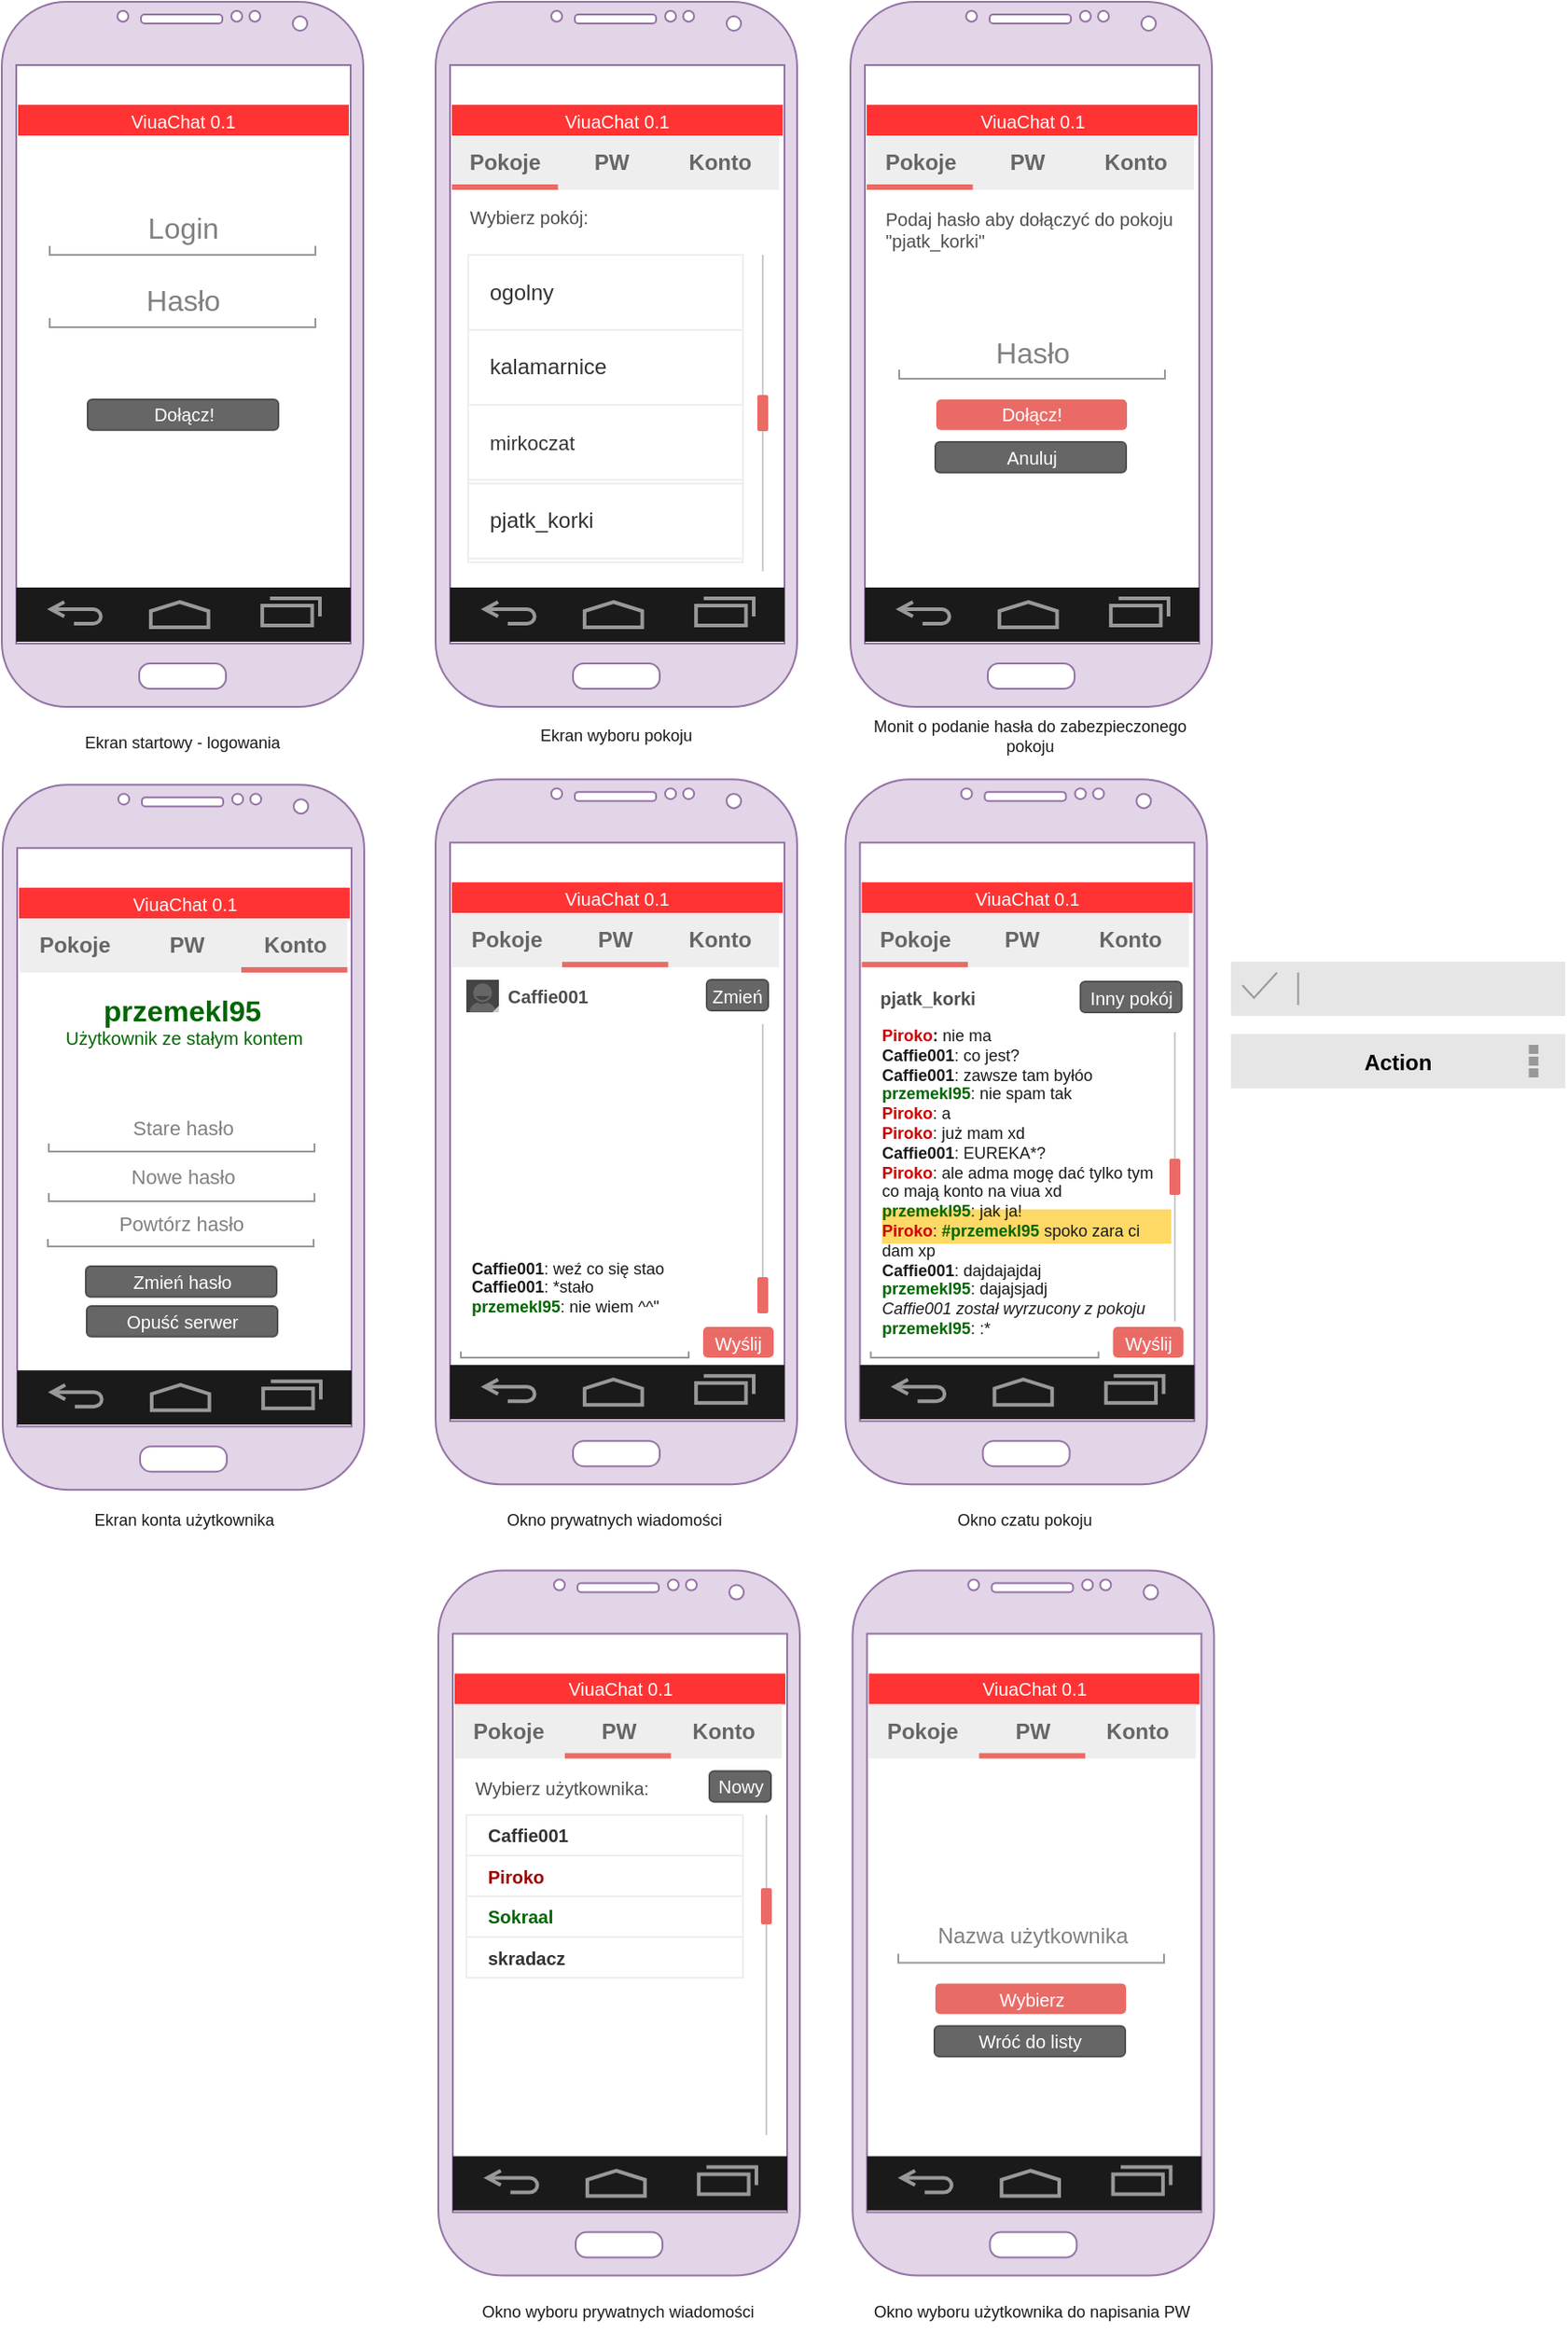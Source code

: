 <mxfile version="10.1.6-5" type="device"><diagram id="c5787844-7c8a-2a16-e72d-4555aab31568" name="Page-1"><mxGraphModel dx="601" dy="370" grid="1" gridSize="10" guides="1" tooltips="1" connect="1" arrows="1" fold="1" page="1" pageScale="1" pageWidth="1169" pageHeight="827" background="#ffffff" math="0" shadow="0"><root><mxCell id="0"/><mxCell id="1" parent="0"/><mxCell id="71" value="" style="rounded=0;whiteSpace=wrap;html=1;strokeColor=none;fillColor=#FFFFFF;fontColor=#808080;align=center;" parent="1" vertex="1"><mxGeometry x="599" y="526.069" width="183" height="324" as="geometry"/></mxCell><mxCell id="Wx8ztqatVyHp5WXu0CTC-146" value="&lt;b&gt;Caffie001&lt;/b&gt;" style="whiteSpace=wrap;html=1;shadow=0;dashed=0;fontSize=10;align=left;fillColor=#FFFFFF;strokeColor=#FFFFFF;fontColor=#4D4D4D;" vertex="1" parent="1"><mxGeometry x="628" y="600" width="107" height="19" as="geometry"/></mxCell><mxCell id="17" value="" style="rounded=0;whiteSpace=wrap;html=1;strokeColor=none;fillColor=#FFFFFF;fontColor=#808080;align=center;" parent="1" vertex="1"><mxGeometry x="599" y="96" width="183" height="324" as="geometry"/></mxCell><mxCell id="16" value="" style="rounded=0;whiteSpace=wrap;html=1;strokeColor=none;fillColor=#FFFFFF;fontColor=#808080;align=center;" parent="1" vertex="1"><mxGeometry x="359" y="96" width="183" height="324" as="geometry"/></mxCell><mxCell id="2" value="" style="verticalLabelPosition=bottom;verticalAlign=top;html=1;shadow=0;dashed=0;strokeWidth=1;shape=mxgraph.android.phone2;fillColor=#e1d5e7;strokeColor=#9673a6;" parent="1" vertex="1"><mxGeometry x="350" y="60" width="200" height="390" as="geometry"/></mxCell><mxCell id="3" value="&lt;font style=&quot;font-size: 16px&quot;&gt;Login&lt;/font&gt;" style="strokeWidth=1;html=1;shadow=0;dashed=0;shape=mxgraph.android.textfield;align=center;strokeColor=#999999;fontColor=#808080;" parent="1" vertex="1"><mxGeometry x="376.5" y="170" width="147" height="30" as="geometry"/></mxCell><mxCell id="4" value="&lt;font style=&quot;font-size: 16px&quot;&gt;Hasło&lt;/font&gt;" style="strokeWidth=1;html=1;shadow=0;dashed=0;shape=mxgraph.android.textfield;align=center;strokeColor=#999999;fontColor=#808080;" parent="1" vertex="1"><mxGeometry x="376.5" y="210" width="147" height="30" as="geometry"/></mxCell><mxCell id="5" value="Dołącz!" style="rounded=1;html=1;shadow=0;dashed=0;whiteSpace=wrap;fontSize=10;fillColor=#666666;align=center;strokeColor=#4D4D4D;fontColor=#ffffff;" parent="1" vertex="1"><mxGeometry x="397.5" y="280" width="105.5" height="16.88" as="geometry"/></mxCell><mxCell id="7" value="" style="verticalLabelPosition=bottom;verticalAlign=top;html=1;shadow=0;dashed=0;strokeWidth=2;shape=mxgraph.android.navigation_bar_1;fillColor=#1A1A1A;strokeColor=#999999;fontColor=#808080;" parent="1" vertex="1"><mxGeometry x="358" y="384" width="185" height="30" as="geometry"/></mxCell><mxCell id="8" value="ViuaChat 0.1" style="whiteSpace=wrap;html=1;shadow=0;dashed=0;fontSize=10;align=center;fillColor=#FF3333;strokeColor=none;fontColor=#FFFFFF;" parent="1" vertex="1"><mxGeometry x="359" y="117" width="183" height="17" as="geometry"/></mxCell><mxCell id="9" value="" style="verticalLabelPosition=bottom;verticalAlign=top;html=1;shadow=0;dashed=0;strokeWidth=1;shape=mxgraph.android.phone2;fillColor=#e1d5e7;strokeColor=#9673a6;" parent="1" vertex="1"><mxGeometry x="590" y="60" width="200" height="390" as="geometry"/></mxCell><mxCell id="12" value="Dołącz!" style="rounded=1;html=1;shadow=0;dashed=0;whiteSpace=wrap;fontSize=10;fillColor=#666666;align=center;strokeColor=#4D4D4D;fontColor=#ffffff;" parent="1" vertex="1"><mxGeometry x="637.5" y="280" width="105.5" height="16.88" as="geometry"/></mxCell><mxCell id="13" value="" style="verticalLabelPosition=bottom;verticalAlign=top;html=1;shadow=0;dashed=0;strokeWidth=2;shape=mxgraph.android.navigation_bar_1;fillColor=#1A1A1A;strokeColor=#999999;fontColor=#808080;" parent="1" vertex="1"><mxGeometry x="598" y="384" width="185" height="30" as="geometry"/></mxCell><mxCell id="14" value="ViuaChat 0.1" style="whiteSpace=wrap;html=1;shadow=0;dashed=0;fontSize=10;align=center;fillColor=#FF3333;strokeColor=none;fontColor=#FFFFFF;" parent="1" vertex="1"><mxGeometry x="599" y="117" width="183" height="17" as="geometry"/></mxCell><mxCell id="15" value="" style="verticalLabelPosition=bottom;verticalAlign=top;html=1;shadow=0;dashed=0;strokeWidth=1;shape=mxgraph.android.quickscroll3;dy=0.5;fillColor=#EA6B66;strokeColor=none;fontColor=#808080;align=center;" parent="1" vertex="1"><mxGeometry x="766" y="200" width="10" height="175" as="geometry"/></mxCell><mxCell id="18" value="" style="strokeWidth=1;html=1;shadow=0;dashed=0;shape=mxgraph.android.rrect;rSize=0;strokeColor=#eeeeee;fillColor=#ffffff;gradientColor=none;fontColor=#808080;align=center;fontSize=11;" parent="1" vertex="1"><mxGeometry x="608" y="200" width="152" height="170" as="geometry"/></mxCell><mxCell id="19" value="&lt;font style=&quot;font-size: 12px&quot;&gt;ogolny&lt;/font&gt;" style="strokeColor=inherit;fillColor=inherit;gradientColor=inherit;strokeWidth=1;html=1;shadow=0;dashed=0;shape=mxgraph.android.rrect;rSize=0;align=left;spacingLeft=10;fontSize=8;fontColor=#333333;" parent="18" vertex="1"><mxGeometry width="152" height="41.478" as="geometry"/></mxCell><mxCell id="20" value="&lt;span style=&quot;font-size: 12px&quot;&gt;kalamarnice&lt;/span&gt;" style="strokeColor=inherit;fillColor=inherit;gradientColor=inherit;strokeWidth=1;html=1;shadow=0;dashed=0;shape=mxgraph.android.rrect;rSize=0;align=left;spacingLeft=10;fontSize=8;fontColor=#333333;" parent="18" vertex="1"><mxGeometry y="41.478" width="152" height="41.478" as="geometry"/></mxCell><mxCell id="21" value="&lt;font style=&quot;font-size: 11px&quot;&gt;mirkoczat&lt;/font&gt;" style="strokeColor=inherit;fillColor=inherit;gradientColor=inherit;strokeWidth=1;html=1;shadow=0;dashed=0;shape=mxgraph.android.rrect;rSize=0;align=left;spacingLeft=10;fontSize=8;fontColor=#333333;" parent="18" vertex="1"><mxGeometry y="82.955" width="152" height="41.478" as="geometry"/></mxCell><mxCell id="22" value="&lt;font style=&quot;font-size: 12px&quot;&gt;pjatk_korki&lt;/font&gt;" style="strokeColor=inherit;fillColor=inherit;gradientColor=inherit;strokeWidth=1;html=1;shadow=0;dashed=0;shape=mxgraph.android.rrect;rSize=0;align=left;spacingLeft=10;fontSize=8;fontColor=#333333;" parent="18" vertex="1"><mxGeometry y="126.557" width="152" height="41.478" as="geometry"/></mxCell><mxCell id="27" value="Text" style="text;html=1;resizable=0;points=[];autosize=1;align=left;verticalAlign=top;spacingTop=-4;fontSize=11;fontColor=#808080;" parent="1" vertex="1"><mxGeometry x="867" y="327" width="40" height="10" as="geometry"/></mxCell><mxCell id="37" value="" style="strokeWidth=1;html=1;shadow=0;dashed=0;shape=mxgraph.android.rrect;rSize=0;fillColor=#eeeeee;strokeColor=none;fontSize=11;fontColor=#808080;align=center;" parent="1" vertex="1"><mxGeometry x="599" y="134" width="181" height="30" as="geometry"/></mxCell><mxCell id="38" value="PW" style="strokeWidth=1;html=1;shadow=0;dashed=0;shape=mxgraph.android.anchor;fontStyle=1;fontColor=#666666;" parent="37" vertex="1"><mxGeometry x="58.703" width="58.703" height="30" as="geometry"/></mxCell><mxCell id="39" value="Pokoje" style="strokeWidth=1;html=1;shadow=0;dashed=0;shape=mxgraph.android.rrect;rSize=0;fontStyle=1;fillColor=none;strokeColor=none;fontColor=#666666;" parent="37" vertex="1"><mxGeometry width="58.703" height="30" as="geometry"/></mxCell><mxCell id="40" value="" style="strokeWidth=1;html=1;shadow=0;dashed=0;shape=mxgraph.android.rrect;rSize=0;fillColor=#EA6B66;strokeColor=none;" parent="39" vertex="1"><mxGeometry y="27" width="58.703" height="3" as="geometry"/></mxCell><mxCell id="41" value="Konto" style="strokeWidth=1;html=1;shadow=0;dashed=0;shape=mxgraph.android.anchor;fontStyle=1;fontColor=#666666;" parent="37" vertex="1"><mxGeometry x="117.405" width="61.638" height="30" as="geometry"/></mxCell><mxCell id="46" value="Wybierz pokój:" style="whiteSpace=wrap;html=1;shadow=0;dashed=0;fontSize=10;align=left;fillColor=#FFFFFF;strokeColor=#FFFFFF;fontColor=#4D4D4D;" parent="1" vertex="1"><mxGeometry x="607" y="171" width="168.8" height="16.88" as="geometry"/></mxCell><mxCell id="47" value="" style="rounded=0;whiteSpace=wrap;html=1;strokeColor=none;fillColor=#FFFFFF;fontColor=#808080;align=center;" parent="1" vertex="1"><mxGeometry x="828.5" y="96" width="183" height="324" as="geometry"/></mxCell><mxCell id="48" value="" style="verticalLabelPosition=bottom;verticalAlign=top;html=1;shadow=0;dashed=0;strokeWidth=1;shape=mxgraph.android.phone2;fillColor=#e1d5e7;strokeColor=#9673a6;" parent="1" vertex="1"><mxGeometry x="819.5" y="60" width="200" height="390" as="geometry"/></mxCell><mxCell id="49" value="Dołącz!" style="rounded=1;html=1;shadow=0;dashed=0;whiteSpace=wrap;fontSize=10;fillColor=#EA6B66;align=center;strokeColor=none;fontColor=#ffffff;" parent="1" vertex="1"><mxGeometry x="867" y="280" width="105.5" height="16.88" as="geometry"/></mxCell><mxCell id="50" value="" style="verticalLabelPosition=bottom;verticalAlign=top;html=1;shadow=0;dashed=0;strokeWidth=2;shape=mxgraph.android.navigation_bar_1;fillColor=#1A1A1A;strokeColor=#999999;fontColor=#808080;" parent="1" vertex="1"><mxGeometry x="827.5" y="384" width="185" height="30" as="geometry"/></mxCell><mxCell id="51" value="ViuaChat 0.1" style="whiteSpace=wrap;html=1;shadow=0;dashed=0;fontSize=10;align=center;fillColor=#FF3333;strokeColor=none;fontColor=#FFFFFF;" parent="1" vertex="1"><mxGeometry x="828.5" y="117" width="183" height="17" as="geometry"/></mxCell><mxCell id="59" value="" style="strokeWidth=1;html=1;shadow=0;dashed=0;shape=mxgraph.android.rrect;rSize=0;fillColor=#eeeeee;strokeColor=none;fontSize=11;fontColor=#808080;align=center;" parent="1" vertex="1"><mxGeometry x="828.5" y="134" width="181" height="30" as="geometry"/></mxCell><mxCell id="60" value="PW" style="strokeWidth=1;html=1;shadow=0;dashed=0;shape=mxgraph.android.anchor;fontStyle=1;fontColor=#666666;" parent="59" vertex="1"><mxGeometry x="58.703" width="58.703" height="30" as="geometry"/></mxCell><mxCell id="61" value="Pokoje" style="strokeWidth=1;html=1;shadow=0;dashed=0;shape=mxgraph.android.rrect;rSize=0;fontStyle=1;fillColor=none;strokeColor=none;fontColor=#666666;" parent="59" vertex="1"><mxGeometry width="58.703" height="30" as="geometry"/></mxCell><mxCell id="62" value="" style="strokeWidth=1;html=1;shadow=0;dashed=0;shape=mxgraph.android.rrect;rSize=0;fillColor=#EA6B66;strokeColor=none;" parent="61" vertex="1"><mxGeometry y="27" width="58.703" height="3" as="geometry"/></mxCell><mxCell id="63" value="Konto" style="strokeWidth=1;html=1;shadow=0;dashed=0;shape=mxgraph.android.anchor;fontStyle=1;fontColor=#666666;" parent="59" vertex="1"><mxGeometry x="117.405" width="61.638" height="30" as="geometry"/></mxCell><mxCell id="64" value="Podaj hasło aby dołączyć do pokoju &quot;pjatk_korki&quot;" style="whiteSpace=wrap;html=1;shadow=0;dashed=0;fontSize=10;align=left;fillColor=#FFFFFF;strokeColor=#FFFFFF;fontColor=#4D4D4D;" parent="1" vertex="1"><mxGeometry x="837" y="171" width="169" height="29" as="geometry"/></mxCell><mxCell id="65" value="&lt;font style=&quot;font-size: 16px&quot;&gt;Hasło&lt;/font&gt;" style="strokeWidth=1;html=1;shadow=0;dashed=0;shape=mxgraph.android.textfield;align=center;strokeColor=#999999;fontColor=#808080;" parent="1" vertex="1"><mxGeometry x="846.5" y="238.5" width="147" height="30" as="geometry"/></mxCell><mxCell id="66" value="Anuluj" style="rounded=1;html=1;shadow=0;dashed=0;whiteSpace=wrap;fontSize=10;fillColor=#666666;align=center;strokeColor=#4D4D4D;fontColor=#ffffff;" parent="1" vertex="1"><mxGeometry x="866.5" y="303.5" width="105.5" height="16.88" as="geometry"/></mxCell><mxCell id="72" value="" style="verticalLabelPosition=bottom;verticalAlign=top;html=1;shadow=0;dashed=0;strokeWidth=1;shape=mxgraph.android.phone2;fillColor=#e1d5e7;strokeColor=#9673a6;" parent="1" vertex="1"><mxGeometry x="590" y="490.069" width="200" height="390" as="geometry"/></mxCell><mxCell id="73" value="Wyślij" style="rounded=1;html=1;shadow=0;dashed=0;whiteSpace=wrap;fontSize=10;fillColor=#EA6B66;align=center;strokeColor=none;fontColor=#ffffff;" parent="1" vertex="1"><mxGeometry x="738" y="793" width="39" height="17" as="geometry"/></mxCell><mxCell id="74" value="" style="verticalLabelPosition=bottom;verticalAlign=top;html=1;shadow=0;dashed=0;strokeWidth=2;shape=mxgraph.android.navigation_bar_1;fillColor=#1A1A1A;strokeColor=#999999;fontColor=#808080;" parent="1" vertex="1"><mxGeometry x="598" y="814.069" width="185" height="30" as="geometry"/></mxCell><mxCell id="75" value="ViuaChat 0.1" style="whiteSpace=wrap;html=1;shadow=0;dashed=0;fontSize=10;align=center;fillColor=#FF3333;strokeColor=none;fontColor=#FFFFFF;" parent="1" vertex="1"><mxGeometry x="599" y="547.069" width="183" height="17" as="geometry"/></mxCell><mxCell id="76" value="" style="strokeWidth=1;html=1;shadow=0;dashed=0;shape=mxgraph.android.rrect;rSize=0;fillColor=#eeeeee;strokeColor=none;fontSize=11;fontColor=#808080;align=center;" parent="1" vertex="1"><mxGeometry x="599" y="564.069" width="181" height="30" as="geometry"/></mxCell><mxCell id="78" value="PW" style="strokeWidth=1;html=1;shadow=0;dashed=0;shape=mxgraph.android.rrect;rSize=0;fontStyle=1;fillColor=none;strokeColor=none;fontColor=#666666;" parent="76" vertex="1"><mxGeometry x="61" width="58.703" height="30" as="geometry"/></mxCell><mxCell id="79" value="" style="strokeWidth=1;html=1;shadow=0;dashed=0;shape=mxgraph.android.rrect;rSize=0;fillColor=#EA6B66;strokeColor=none;" parent="78" vertex="1"><mxGeometry y="27" width="58.703" height="3" as="geometry"/></mxCell><mxCell id="80" value="Konto" style="strokeWidth=1;html=1;shadow=0;dashed=0;shape=mxgraph.android.anchor;fontStyle=1;fontColor=#666666;" parent="76" vertex="1"><mxGeometry x="117.405" width="61.638" height="30" as="geometry"/></mxCell><mxCell id="77" value="Pokoje" style="strokeWidth=1;html=1;shadow=0;dashed=0;shape=mxgraph.android.anchor;fontStyle=1;fontColor=#666666;" parent="76" vertex="1"><mxGeometry x="0.203" width="58.703" height="30" as="geometry"/></mxCell><mxCell id="82" value="&lt;div style=&quot;text-align: left&quot;&gt;&lt;br&gt;&lt;/div&gt;" style="strokeWidth=1;html=1;shadow=0;dashed=0;shape=mxgraph.android.textfield;align=center;strokeColor=#999999;fontColor=#808080;" parent="1" vertex="1"><mxGeometry x="604" y="790" width="126" height="20" as="geometry"/></mxCell><mxCell id="86" value="&lt;font&gt;&lt;b&gt;Caffie001&lt;/b&gt;&lt;/font&gt;: weź co się stao&lt;br&gt;&lt;b&gt;Caffie001&lt;/b&gt;: *stało&lt;font&gt;&lt;br&gt;&lt;/font&gt;&lt;b&gt;&lt;font color=&quot;#006600&quot;&gt;przemekl95&lt;/font&gt;&lt;/b&gt;: nie wiem ^^&quot;&lt;br&gt;" style="text;html=1;strokeColor=none;fillColor=none;align=left;verticalAlign=bottom;whiteSpace=wrap;rounded=0;fontSize=9;fontColor=#1A1A1A;horizontal=1;" parent="1" vertex="1"><mxGeometry x="608" y="630" width="162" height="160" as="geometry"/></mxCell><mxCell id="91" value="" style="rounded=0;whiteSpace=wrap;html=1;strokeColor=none;fillColor=#FFFFFF;fontColor=#808080;align=center;" parent="1" vertex="1"><mxGeometry x="825.776" y="526.069" width="183" height="324" as="geometry"/></mxCell><mxCell id="92" value="" style="rounded=0;whiteSpace=wrap;html=1;strokeColor=none;fillColor=#FFD966;fontSize=9;fontColor=#1A1A1A;align=left;" parent="1" vertex="1"><mxGeometry x="837" y="728" width="160" height="19" as="geometry"/></mxCell><mxCell id="93" value="" style="verticalLabelPosition=bottom;verticalAlign=top;html=1;shadow=0;dashed=0;strokeWidth=1;shape=mxgraph.android.phone2;fillColor=#e1d5e7;strokeColor=#9673a6;" parent="1" vertex="1"><mxGeometry x="816.776" y="490.069" width="200" height="390" as="geometry"/></mxCell><mxCell id="94" value="Wyślij" style="rounded=1;html=1;shadow=0;dashed=0;whiteSpace=wrap;fontSize=10;fillColor=#EA6B66;align=center;strokeColor=none;fontColor=#ffffff;" parent="1" vertex="1"><mxGeometry x="964.776" y="793" width="39" height="17" as="geometry"/></mxCell><mxCell id="95" value="" style="verticalLabelPosition=bottom;verticalAlign=top;html=1;shadow=0;dashed=0;strokeWidth=2;shape=mxgraph.android.navigation_bar_1;fillColor=#1A1A1A;strokeColor=#999999;fontColor=#808080;" parent="1" vertex="1"><mxGeometry x="824.776" y="814.069" width="185" height="30" as="geometry"/></mxCell><mxCell id="96" value="ViuaChat 0.1" style="whiteSpace=wrap;html=1;shadow=0;dashed=0;fontSize=10;align=center;fillColor=#FF3333;strokeColor=none;fontColor=#FFFFFF;" parent="1" vertex="1"><mxGeometry x="825.776" y="547.069" width="183" height="17" as="geometry"/></mxCell><mxCell id="97" value="" style="strokeWidth=1;html=1;shadow=0;dashed=0;shape=mxgraph.android.rrect;rSize=0;fillColor=#eeeeee;strokeColor=none;fontSize=11;fontColor=#808080;align=center;" parent="1" vertex="1"><mxGeometry x="825.776" y="564.069" width="181" height="30" as="geometry"/></mxCell><mxCell id="98" value="PW" style="strokeWidth=1;html=1;shadow=0;dashed=0;shape=mxgraph.android.anchor;fontStyle=1;fontColor=#666666;" parent="97" vertex="1"><mxGeometry x="58.703" width="58.703" height="30" as="geometry"/></mxCell><mxCell id="99" value="Pokoje" style="strokeWidth=1;html=1;shadow=0;dashed=0;shape=mxgraph.android.rrect;rSize=0;fontStyle=1;fillColor=none;strokeColor=none;fontColor=#666666;" parent="97" vertex="1"><mxGeometry width="58.703" height="30" as="geometry"/></mxCell><mxCell id="100" value="" style="strokeWidth=1;html=1;shadow=0;dashed=0;shape=mxgraph.android.rrect;rSize=0;fillColor=#EA6B66;strokeColor=none;" parent="99" vertex="1"><mxGeometry y="27" width="58.703" height="3" as="geometry"/></mxCell><mxCell id="101" value="Konto" style="strokeWidth=1;html=1;shadow=0;dashed=0;shape=mxgraph.android.anchor;fontStyle=1;fontColor=#666666;" parent="97" vertex="1"><mxGeometry x="117.405" width="61.638" height="30" as="geometry"/></mxCell><mxCell id="102" value="&lt;b&gt;pjatk_korki&lt;/b&gt;" style="whiteSpace=wrap;html=1;shadow=0;dashed=0;fontSize=10;align=left;fillColor=#FFFFFF;strokeColor=#FFFFFF;fontColor=#4D4D4D;" parent="1" vertex="1"><mxGeometry x="833.776" y="601" width="120" height="19" as="geometry"/></mxCell><mxCell id="103" value="&lt;div style=&quot;text-align: left&quot;&gt;&lt;br&gt;&lt;/div&gt;" style="strokeWidth=1;html=1;shadow=0;dashed=0;shape=mxgraph.android.textfield;align=center;strokeColor=#999999;fontColor=#808080;" parent="1" vertex="1"><mxGeometry x="830.776" y="790" width="126" height="20" as="geometry"/></mxCell><mxCell id="104" value="Inny pokój" style="rounded=1;html=1;shadow=0;dashed=0;whiteSpace=wrap;fontSize=10;fillColor=#666666;align=center;strokeColor=#4D4D4D;fontColor=#ffffff;" parent="1" vertex="1"><mxGeometry x="946.776" y="602" width="56" height="17" as="geometry"/></mxCell><mxCell id="105" value="&lt;font&gt;&lt;b&gt;&lt;font color=&quot;#cc0000&quot;&gt;Piroko&lt;/font&gt;:&lt;/b&gt; &lt;/font&gt;nie ma&lt;br&gt;&lt;font&gt;&lt;b&gt;Caffie001&lt;/b&gt;&lt;/font&gt;: co jest?&lt;br&gt;&lt;font&gt;&lt;b&gt;Caffie001&lt;/b&gt;&lt;/font&gt;: zawsze tam byłóo&lt;br&gt;&lt;b&gt;&lt;font color=&quot;#006600&quot;&gt;przemekl95&lt;/font&gt;&lt;/b&gt;: nie spam tak&lt;br&gt;&lt;b&gt;&lt;font color=&quot;#cc0000&quot;&gt;Piroko&lt;/font&gt;&lt;/b&gt;: a&lt;br&gt;&lt;font color=&quot;#cc0000&quot;&gt;&lt;b&gt;Piroko&lt;/b&gt;&lt;/font&gt;: już mam xd&lt;br&gt;&lt;font&gt;&lt;b&gt;Caffie001&lt;/b&gt;&lt;/font&gt;: EUREKA*?&lt;br&gt;&lt;b&gt;&lt;font color=&quot;#cc0000&quot;&gt;Piroko&lt;/font&gt;&lt;/b&gt;: ale adma mogę dać tylko tym co mają konto na viua xd&lt;br&gt;&lt;b&gt;&lt;font color=&quot;#006600&quot;&gt;przemekl95&lt;/font&gt;&lt;/b&gt;: jak ja!&lt;br&gt;&lt;b&gt;&lt;font color=&quot;#cc0000&quot;&gt;Piroko&lt;/font&gt;&lt;/b&gt;&lt;font&gt;: &lt;b&gt;&lt;font color=&quot;#006600&quot;&gt;#przemekl95&lt;/font&gt;&lt;/b&gt; spoko zara ci dam xp&lt;/font&gt;&lt;br&gt;&lt;font&gt;&lt;b&gt;Caffie001&lt;/b&gt;&lt;/font&gt;: dajdajajdaj&lt;br&gt;&lt;b&gt;&lt;font color=&quot;#006600&quot;&gt;przemekl95&lt;/font&gt;&lt;/b&gt;: dajajsjadj&lt;br&gt;&lt;i&gt;&lt;font&gt;Caffie001 został wyrzucony z pokoju&lt;/font&gt;&lt;/i&gt;&lt;br&gt;&lt;b&gt;&lt;font color=&quot;#006600&quot;&gt;przemekl95&lt;/font&gt;&lt;/b&gt;: :*&lt;br&gt;" style="text;html=1;strokeColor=none;fillColor=none;align=left;verticalAlign=top;whiteSpace=wrap;rounded=0;fontSize=9;fontColor=#1A1A1A;horizontal=1;" parent="1" vertex="1"><mxGeometry x="835" y="620" width="162" height="170" as="geometry"/></mxCell><mxCell id="108" value="" style="rounded=0;whiteSpace=wrap;html=1;strokeColor=none;fillColor=#FFFFFF;fontColor=#808080;align=center;" parent="1" vertex="1"><mxGeometry x="359.5" y="526.069" width="183" height="324" as="geometry"/></mxCell><mxCell id="110" value="" style="verticalLabelPosition=bottom;verticalAlign=top;html=1;shadow=0;dashed=0;strokeWidth=1;shape=mxgraph.android.phone2;fillColor=#e1d5e7;strokeColor=#9673a6;" parent="1" vertex="1"><mxGeometry x="350.5" y="493.069" width="200" height="390" as="geometry"/></mxCell><mxCell id="112" value="" style="verticalLabelPosition=bottom;verticalAlign=top;html=1;shadow=0;dashed=0;strokeWidth=2;shape=mxgraph.android.navigation_bar_1;fillColor=#1A1A1A;strokeColor=#999999;fontColor=#808080;" parent="1" vertex="1"><mxGeometry x="358.5" y="817.069" width="185" height="30" as="geometry"/></mxCell><mxCell id="113" value="ViuaChat 0.1" style="whiteSpace=wrap;html=1;shadow=0;dashed=0;fontSize=10;align=center;fillColor=#FF3333;strokeColor=none;fontColor=#FFFFFF;" parent="1" vertex="1"><mxGeometry x="359.5" y="550.069" width="183" height="17" as="geometry"/></mxCell><mxCell id="114" value="" style="strokeWidth=1;html=1;shadow=0;dashed=0;shape=mxgraph.android.rrect;rSize=0;fillColor=#eeeeee;strokeColor=none;fontSize=11;fontColor=#808080;align=center;" parent="1" vertex="1"><mxGeometry x="360" y="567" width="181" height="30" as="geometry"/></mxCell><mxCell id="115" value="Konto" style="strokeWidth=1;html=1;shadow=0;dashed=0;shape=mxgraph.android.rrect;rSize=0;fontStyle=1;fillColor=none;strokeColor=none;fontColor=#666666;" parent="114" vertex="1"><mxGeometry x="122.5" width="58.703" height="30" as="geometry"/></mxCell><mxCell id="116" value="" style="strokeWidth=1;html=1;shadow=0;dashed=0;shape=mxgraph.android.rrect;rSize=0;fillColor=#EA6B66;strokeColor=none;" parent="115" vertex="1"><mxGeometry y="27" width="58.703" height="3" as="geometry"/></mxCell><mxCell id="117" value="PW" style="strokeWidth=1;html=1;shadow=0;dashed=0;shape=mxgraph.android.anchor;fontStyle=1;fontColor=#666666;" parent="114" vertex="1"><mxGeometry x="60.905" width="61.638" height="30" as="geometry"/></mxCell><mxCell id="118" value="Pokoje" style="strokeWidth=1;html=1;shadow=0;dashed=0;shape=mxgraph.android.anchor;fontStyle=1;fontColor=#666666;" parent="114" vertex="1"><mxGeometry x="0.203" width="58.703" height="30" as="geometry"/></mxCell><mxCell id="122" value="&lt;b&gt;&lt;font style=&quot;font-size: 16px&quot; color=&quot;#006600&quot;&gt;przemekl95&lt;/font&gt;&lt;/b&gt;" style="text;html=1;strokeColor=none;fillColor=none;align=center;verticalAlign=middle;whiteSpace=wrap;rounded=0;fontSize=9;fontColor=#1A1A1A;" parent="1" vertex="1"><mxGeometry x="370" y="607" width="160" height="21" as="geometry"/></mxCell><mxCell id="123" value="&lt;font style=&quot;font-size: 11px;&quot;&gt;Nowe hasło&lt;/font&gt;" style="strokeWidth=1;html=1;shadow=0;dashed=0;shape=mxgraph.android.textfield;align=center;strokeColor=#999999;fontColor=#808080;fontSize=11;" parent="1" vertex="1"><mxGeometry x="376" y="696.5" width="147" height="27" as="geometry"/></mxCell><mxCell id="124" value="&lt;font style=&quot;font-size: 11px;&quot;&gt;Powtórz hasło&lt;/font&gt;" style="strokeWidth=1;html=1;shadow=0;dashed=0;shape=mxgraph.android.textfield;align=center;strokeColor=#999999;fontColor=#808080;fontSize=11;" parent="1" vertex="1"><mxGeometry x="375.5" y="723.5" width="147" height="25" as="geometry"/></mxCell><mxCell id="125" value="Zmień hasło" style="rounded=1;html=1;shadow=0;dashed=0;whiteSpace=wrap;fontSize=10;fillColor=#666666;align=center;strokeColor=#4D4D4D;fontColor=#ffffff;" parent="1" vertex="1"><mxGeometry x="396.5" y="759.448" width="105.5" height="16.88" as="geometry"/></mxCell><mxCell id="126" value="Opuść serwer" style="rounded=1;html=1;shadow=0;dashed=0;whiteSpace=wrap;fontSize=10;fillColor=#666666;align=center;strokeColor=#4D4D4D;fontColor=#ffffff;" parent="1" vertex="1"><mxGeometry x="397" y="781.448" width="105.5" height="16.88" as="geometry"/></mxCell><mxCell id="127" value="Ekran konta użytkownika" style="text;html=1;strokeColor=none;fillColor=none;align=center;verticalAlign=middle;whiteSpace=wrap;rounded=0;fontSize=9;fontColor=#1A1A1A;" parent="1" vertex="1"><mxGeometry x="351" y="890" width="200" height="20" as="geometry"/></mxCell><mxCell id="128" value="Okno prywatnych wiadomości" style="text;html=1;strokeColor=none;fillColor=none;align=center;verticalAlign=middle;whiteSpace=wrap;rounded=0;fontSize=9;fontColor=#1A1A1A;" parent="1" vertex="1"><mxGeometry x="589" y="890" width="200" height="20" as="geometry"/></mxCell><mxCell id="129" value="Okno czatu pokoju" style="text;html=1;strokeColor=none;fillColor=none;align=center;verticalAlign=middle;whiteSpace=wrap;rounded=0;fontSize=9;fontColor=#1A1A1A;" parent="1" vertex="1"><mxGeometry x="816" y="890" width="200" height="20" as="geometry"/></mxCell><mxCell id="130" value="Monit o podanie hasła do zabezpieczonego pokoju" style="text;html=1;strokeColor=none;fillColor=none;align=center;verticalAlign=middle;whiteSpace=wrap;rounded=0;fontSize=9;fontColor=#1A1A1A;" parent="1" vertex="1"><mxGeometry x="819" y="455.862" width="200" height="20" as="geometry"/></mxCell><mxCell id="131" value="Ekran wyboru pokoju" style="text;html=1;strokeColor=none;fillColor=none;align=center;verticalAlign=middle;whiteSpace=wrap;rounded=0;fontSize=9;fontColor=#1A1A1A;" parent="1" vertex="1"><mxGeometry x="589.5" y="455.862" width="200" height="20" as="geometry"/></mxCell><mxCell id="132" value="Ekran startowy - logowania" style="text;html=1;strokeColor=none;fillColor=none;align=center;verticalAlign=middle;whiteSpace=wrap;rounded=0;fontSize=9;fontColor=#1A1A1A;" parent="1" vertex="1"><mxGeometry x="349.5" y="459.862" width="200" height="20" as="geometry"/></mxCell><mxCell id="Wx8ztqatVyHp5WXu0CTC-140" value="" style="strokeWidth=1;html=1;shadow=0;dashed=0;shape=mxgraph.android.contextual_split_action_bar_white;fillColor=#E6E6E6;fontStyle=0" vertex="1" parent="1"><mxGeometry x="1030" y="591" width="185" height="70" as="geometry"/></mxCell><mxCell id="Wx8ztqatVyHp5WXu0CTC-142" value="Action" style="shape=transparent;fontStyle=1;" vertex="1" parent="1"><mxGeometry x="1030" y="631" width="185" height="30" as="geometry"/></mxCell><mxCell id="Wx8ztqatVyHp5WXu0CTC-144" value="" style="verticalLabelPosition=bottom;verticalAlign=top;html=1;shadow=0;dashed=0;strokeWidth=1;shape=mxgraph.android.quickscroll3;dy=0.5;fillColor=#EA6B66;strokeColor=none;fontColor=#808080;align=center;" vertex="1" parent="1"><mxGeometry x="994" y="630" width="10" height="160" as="geometry"/></mxCell><mxCell id="Wx8ztqatVyHp5WXu0CTC-145" value="Zmień" style="rounded=1;html=1;shadow=0;dashed=0;whiteSpace=wrap;fontSize=10;fillColor=#666666;align=center;strokeColor=#4D4D4D;fontColor=#ffffff;" vertex="1" parent="1"><mxGeometry x="740" y="601" width="34" height="17" as="geometry"/></mxCell><mxCell id="Wx8ztqatVyHp5WXu0CTC-147" value="" style="verticalLabelPosition=bottom;verticalAlign=top;html=1;shadow=0;dashed=0;strokeWidth=1;shape=mxgraph.android.contact_badge_normal;" vertex="1" parent="1"><mxGeometry x="607" y="601" width="18" height="18" as="geometry"/></mxCell><mxCell id="Wx8ztqatVyHp5WXu0CTC-150" value="" style="verticalLabelPosition=bottom;verticalAlign=top;html=1;shadow=0;dashed=0;strokeWidth=1;shape=mxgraph.android.quickscroll3;dy=0.951;fillColor=#EA6B66;strokeColor=none;fontColor=#808080;align=center;" vertex="1" parent="1"><mxGeometry x="766" y="625.5" width="10" height="160" as="geometry"/></mxCell><mxCell id="Wx8ztqatVyHp5WXu0CTC-151" value="&lt;font style=&quot;font-size: 11px;&quot;&gt;Stare hasło&lt;/font&gt;" style="strokeWidth=1;html=1;shadow=0;dashed=0;shape=mxgraph.android.textfield;align=center;strokeColor=#999999;fontColor=#808080;fontSize=11;" vertex="1" parent="1"><mxGeometry x="376" y="669" width="147" height="27" as="geometry"/></mxCell><mxCell id="Wx8ztqatVyHp5WXu0CTC-152" value="&lt;font color=&quot;#006600&quot; style=&quot;font-size: 10px&quot;&gt;Użytkownik ze stałym kontem&lt;/font&gt;" style="text;html=1;strokeColor=none;fillColor=none;align=center;verticalAlign=middle;whiteSpace=wrap;rounded=0;fontSize=9;fontColor=#1A1A1A;" vertex="1" parent="1"><mxGeometry x="371" y="626" width="160" height="14" as="geometry"/></mxCell><mxCell id="Wx8ztqatVyHp5WXu0CTC-153" value="" style="rounded=0;whiteSpace=wrap;html=1;strokeColor=none;fillColor=#FFFFFF;fontColor=#808080;align=center;" vertex="1" parent="1"><mxGeometry x="600.5" y="963.759" width="183" height="324" as="geometry"/></mxCell><mxCell id="Wx8ztqatVyHp5WXu0CTC-154" value="Wybierz użytkownika:" style="whiteSpace=wrap;html=1;shadow=0;dashed=0;fontSize=10;align=left;fillColor=#FFFFFF;strokeColor=#FFFFFF;fontColor=#4D4D4D;" vertex="1" parent="1"><mxGeometry x="610" y="1038" width="127" height="19" as="geometry"/></mxCell><mxCell id="Wx8ztqatVyHp5WXu0CTC-155" value="" style="verticalLabelPosition=bottom;verticalAlign=top;html=1;shadow=0;dashed=0;strokeWidth=1;shape=mxgraph.android.phone2;fillColor=#e1d5e7;strokeColor=#9673a6;" vertex="1" parent="1"><mxGeometry x="591.5" y="927.759" width="200" height="390" as="geometry"/></mxCell><mxCell id="Wx8ztqatVyHp5WXu0CTC-157" value="" style="verticalLabelPosition=bottom;verticalAlign=top;html=1;shadow=0;dashed=0;strokeWidth=2;shape=mxgraph.android.navigation_bar_1;fillColor=#1A1A1A;strokeColor=#999999;fontColor=#808080;" vertex="1" parent="1"><mxGeometry x="599.5" y="1251.759" width="185" height="30" as="geometry"/></mxCell><mxCell id="Wx8ztqatVyHp5WXu0CTC-158" value="ViuaChat 0.1" style="whiteSpace=wrap;html=1;shadow=0;dashed=0;fontSize=10;align=center;fillColor=#FF3333;strokeColor=none;fontColor=#FFFFFF;" vertex="1" parent="1"><mxGeometry x="600.5" y="984.759" width="183" height="17" as="geometry"/></mxCell><mxCell id="Wx8ztqatVyHp5WXu0CTC-159" value="" style="strokeWidth=1;html=1;shadow=0;dashed=0;shape=mxgraph.android.rrect;rSize=0;fillColor=#eeeeee;strokeColor=none;fontSize=11;fontColor=#808080;align=center;" vertex="1" parent="1"><mxGeometry x="600.5" y="1001.759" width="181" height="30" as="geometry"/></mxCell><mxCell id="Wx8ztqatVyHp5WXu0CTC-160" value="PW" style="strokeWidth=1;html=1;shadow=0;dashed=0;shape=mxgraph.android.rrect;rSize=0;fontStyle=1;fillColor=none;strokeColor=none;fontColor=#666666;" vertex="1" parent="Wx8ztqatVyHp5WXu0CTC-159"><mxGeometry x="61" width="58.703" height="30" as="geometry"/></mxCell><mxCell id="Wx8ztqatVyHp5WXu0CTC-161" value="" style="strokeWidth=1;html=1;shadow=0;dashed=0;shape=mxgraph.android.rrect;rSize=0;fillColor=#EA6B66;strokeColor=none;" vertex="1" parent="Wx8ztqatVyHp5WXu0CTC-160"><mxGeometry y="27" width="58.703" height="3" as="geometry"/></mxCell><mxCell id="Wx8ztqatVyHp5WXu0CTC-162" value="Konto" style="strokeWidth=1;html=1;shadow=0;dashed=0;shape=mxgraph.android.anchor;fontStyle=1;fontColor=#666666;" vertex="1" parent="Wx8ztqatVyHp5WXu0CTC-159"><mxGeometry x="117.405" width="61.638" height="30" as="geometry"/></mxCell><mxCell id="Wx8ztqatVyHp5WXu0CTC-163" value="Pokoje" style="strokeWidth=1;html=1;shadow=0;dashed=0;shape=mxgraph.android.anchor;fontStyle=1;fontColor=#666666;" vertex="1" parent="Wx8ztqatVyHp5WXu0CTC-159"><mxGeometry x="0.203" width="58.703" height="30" as="geometry"/></mxCell><mxCell id="Wx8ztqatVyHp5WXu0CTC-166" value="Okno wyboru prywatnych wiadomości" style="text;html=1;strokeColor=none;fillColor=none;align=center;verticalAlign=middle;whiteSpace=wrap;rounded=0;fontSize=9;fontColor=#1A1A1A;" vertex="1" parent="1"><mxGeometry x="590.5" y="1327.69" width="200" height="20" as="geometry"/></mxCell><mxCell id="Wx8ztqatVyHp5WXu0CTC-167" value="Nowy" style="rounded=1;html=1;shadow=0;dashed=0;whiteSpace=wrap;fontSize=10;fillColor=#666666;align=center;strokeColor=#4D4D4D;fontColor=#ffffff;" vertex="1" parent="1"><mxGeometry x="741.5" y="1038.69" width="34" height="17" as="geometry"/></mxCell><mxCell id="Wx8ztqatVyHp5WXu0CTC-169" value="" style="verticalLabelPosition=bottom;verticalAlign=top;html=1;shadow=0;dashed=0;strokeWidth=1;shape=mxgraph.android.quickscroll3;dy=0.285;fillColor=#EA6B66;strokeColor=none;fontColor=#808080;align=center;" vertex="1" parent="1"><mxGeometry x="768" y="1063" width="10" height="177" as="geometry"/></mxCell><mxCell id="Wx8ztqatVyHp5WXu0CTC-173" value="" style="strokeWidth=1;html=1;shadow=0;dashed=0;shape=mxgraph.android.rrect;rSize=0;strokeColor=#eeeeee;fillColor=#ffffff;gradientColor=none;fontSize=11;" vertex="1" parent="1"><mxGeometry x="607" y="1063" width="153" height="90" as="geometry"/></mxCell><mxCell id="Wx8ztqatVyHp5WXu0CTC-174" value="&lt;b&gt;Caffie001&lt;/b&gt;" style="strokeColor=inherit;fillColor=inherit;gradientColor=inherit;strokeWidth=1;html=1;shadow=0;dashed=0;shape=mxgraph.android.rrect;rSize=0;align=left;spacingLeft=10;fontSize=10;fontColor=#333333;" vertex="1" parent="Wx8ztqatVyHp5WXu0CTC-173"><mxGeometry width="153" height="22.5" as="geometry"/></mxCell><mxCell id="Wx8ztqatVyHp5WXu0CTC-175" value="&lt;b&gt;&lt;font color=&quot;#990000&quot;&gt;Piroko&lt;/font&gt;&lt;/b&gt;" style="strokeColor=inherit;fillColor=inherit;gradientColor=inherit;strokeWidth=1;html=1;shadow=0;dashed=0;shape=mxgraph.android.rrect;rSize=0;align=left;spacingLeft=10;fontSize=10;fontColor=#333333;" vertex="1" parent="Wx8ztqatVyHp5WXu0CTC-173"><mxGeometry y="22.5" width="153" height="22.5" as="geometry"/></mxCell><mxCell id="Wx8ztqatVyHp5WXu0CTC-176" value="&lt;b&gt;&lt;font color=&quot;#006600&quot;&gt;Sokraal&lt;/font&gt;&lt;/b&gt;" style="strokeColor=inherit;fillColor=inherit;gradientColor=inherit;strokeWidth=1;html=1;shadow=0;dashed=0;shape=mxgraph.android.rrect;rSize=0;align=left;spacingLeft=10;fontSize=10;fontColor=#333333;" vertex="1" parent="Wx8ztqatVyHp5WXu0CTC-173"><mxGeometry y="45" width="153" height="22.5" as="geometry"/></mxCell><mxCell id="Wx8ztqatVyHp5WXu0CTC-177" value="&lt;b&gt;skradacz&lt;/b&gt;" style="strokeColor=inherit;fillColor=inherit;gradientColor=inherit;strokeWidth=1;html=1;shadow=0;dashed=0;shape=mxgraph.android.rrect;rSize=0;align=left;spacingLeft=10;fontSize=10;fontColor=#333333;" vertex="1" parent="Wx8ztqatVyHp5WXu0CTC-173"><mxGeometry y="67.5" width="153" height="22.5" as="geometry"/></mxCell><mxCell id="Wx8ztqatVyHp5WXu0CTC-179" value="" style="rounded=0;whiteSpace=wrap;html=1;strokeColor=none;fillColor=#FFFFFF;fontColor=#808080;align=center;" vertex="1" parent="1"><mxGeometry x="829.69" y="963.759" width="183" height="324" as="geometry"/></mxCell><mxCell id="Wx8ztqatVyHp5WXu0CTC-181" value="" style="verticalLabelPosition=bottom;verticalAlign=top;html=1;shadow=0;dashed=0;strokeWidth=1;shape=mxgraph.android.phone2;fillColor=#e1d5e7;strokeColor=#9673a6;" vertex="1" parent="1"><mxGeometry x="820.69" y="927.759" width="200" height="390" as="geometry"/></mxCell><mxCell id="Wx8ztqatVyHp5WXu0CTC-182" value="" style="verticalLabelPosition=bottom;verticalAlign=top;html=1;shadow=0;dashed=0;strokeWidth=2;shape=mxgraph.android.navigation_bar_1;fillColor=#1A1A1A;strokeColor=#999999;fontColor=#808080;" vertex="1" parent="1"><mxGeometry x="828.69" y="1251.759" width="185" height="30" as="geometry"/></mxCell><mxCell id="Wx8ztqatVyHp5WXu0CTC-183" value="ViuaChat 0.1" style="whiteSpace=wrap;html=1;shadow=0;dashed=0;fontSize=10;align=center;fillColor=#FF3333;strokeColor=none;fontColor=#FFFFFF;" vertex="1" parent="1"><mxGeometry x="829.69" y="984.759" width="183" height="17" as="geometry"/></mxCell><mxCell id="Wx8ztqatVyHp5WXu0CTC-184" value="" style="strokeWidth=1;html=1;shadow=0;dashed=0;shape=mxgraph.android.rrect;rSize=0;fillColor=#eeeeee;strokeColor=none;fontSize=11;fontColor=#808080;align=center;" vertex="1" parent="1"><mxGeometry x="829.69" y="1001.759" width="181" height="30" as="geometry"/></mxCell><mxCell id="Wx8ztqatVyHp5WXu0CTC-185" value="PW" style="strokeWidth=1;html=1;shadow=0;dashed=0;shape=mxgraph.android.rrect;rSize=0;fontStyle=1;fillColor=none;strokeColor=none;fontColor=#666666;" vertex="1" parent="Wx8ztqatVyHp5WXu0CTC-184"><mxGeometry x="61" width="58.703" height="30" as="geometry"/></mxCell><mxCell id="Wx8ztqatVyHp5WXu0CTC-186" value="" style="strokeWidth=1;html=1;shadow=0;dashed=0;shape=mxgraph.android.rrect;rSize=0;fillColor=#EA6B66;strokeColor=none;" vertex="1" parent="Wx8ztqatVyHp5WXu0CTC-185"><mxGeometry y="27" width="58.703" height="3" as="geometry"/></mxCell><mxCell id="Wx8ztqatVyHp5WXu0CTC-187" value="Konto" style="strokeWidth=1;html=1;shadow=0;dashed=0;shape=mxgraph.android.anchor;fontStyle=1;fontColor=#666666;" vertex="1" parent="Wx8ztqatVyHp5WXu0CTC-184"><mxGeometry x="117.405" width="61.638" height="30" as="geometry"/></mxCell><mxCell id="Wx8ztqatVyHp5WXu0CTC-188" value="Pokoje" style="strokeWidth=1;html=1;shadow=0;dashed=0;shape=mxgraph.android.anchor;fontStyle=1;fontColor=#666666;" vertex="1" parent="Wx8ztqatVyHp5WXu0CTC-184"><mxGeometry x="0.203" width="58.703" height="30" as="geometry"/></mxCell><mxCell id="Wx8ztqatVyHp5WXu0CTC-189" value="Okno wyboru użytkownika do napisania PW" style="text;html=1;strokeColor=none;fillColor=none;align=center;verticalAlign=middle;whiteSpace=wrap;rounded=0;fontSize=9;fontColor=#1A1A1A;" vertex="1" parent="1"><mxGeometry x="819.69" y="1327.69" width="200" height="20" as="geometry"/></mxCell><mxCell id="Wx8ztqatVyHp5WXu0CTC-198" value="Wybierz" style="rounded=1;html=1;shadow=0;dashed=0;whiteSpace=wrap;fontSize=10;fillColor=#EA6B66;align=center;strokeColor=none;fontColor=#ffffff;" vertex="1" parent="1"><mxGeometry x="866.5" y="1156.19" width="105.5" height="16.88" as="geometry"/></mxCell><mxCell id="Wx8ztqatVyHp5WXu0CTC-200" value="&lt;font style=&quot;font-size: 12px;&quot;&gt;Nazwa użytkownika&lt;/font&gt;" style="strokeWidth=1;html=1;shadow=0;dashed=0;shape=mxgraph.android.textfield;align=center;strokeColor=#999999;fontColor=#808080;fontSize=12;" vertex="1" parent="1"><mxGeometry x="846" y="1114.69" width="147" height="30" as="geometry"/></mxCell><mxCell id="Wx8ztqatVyHp5WXu0CTC-201" value="Wróć do listy" style="rounded=1;html=1;shadow=0;dashed=0;whiteSpace=wrap;fontSize=10;fillColor=#666666;align=center;strokeColor=#4D4D4D;fontColor=#ffffff;" vertex="1" parent="1"><mxGeometry x="866" y="1179.69" width="105.5" height="16.88" as="geometry"/></mxCell></root></mxGraphModel></diagram></mxfile>